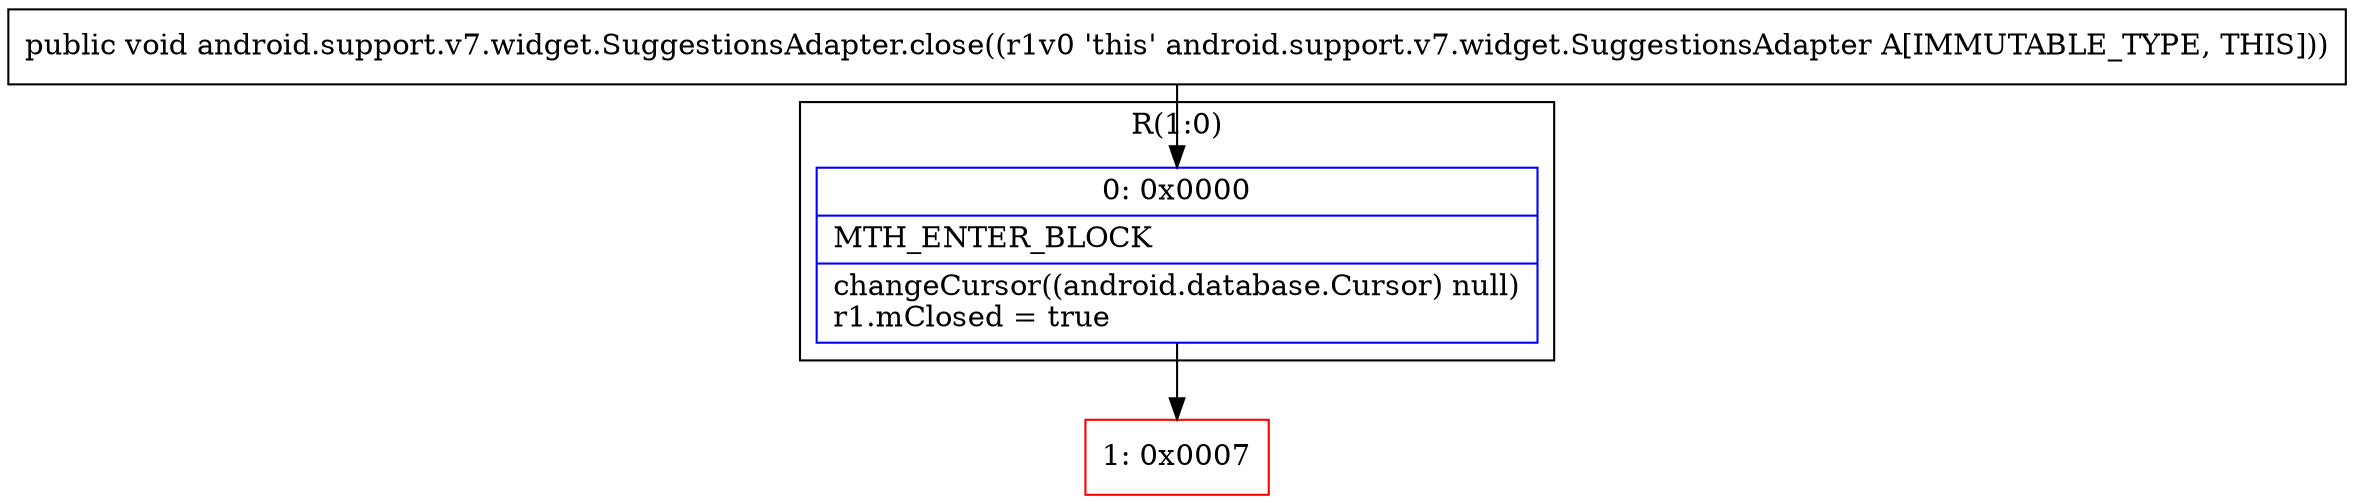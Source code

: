 digraph "CFG forandroid.support.v7.widget.SuggestionsAdapter.close()V" {
subgraph cluster_Region_332617509 {
label = "R(1:0)";
node [shape=record,color=blue];
Node_0 [shape=record,label="{0\:\ 0x0000|MTH_ENTER_BLOCK\l|changeCursor((android.database.Cursor) null)\lr1.mClosed = true\l}"];
}
Node_1 [shape=record,color=red,label="{1\:\ 0x0007}"];
MethodNode[shape=record,label="{public void android.support.v7.widget.SuggestionsAdapter.close((r1v0 'this' android.support.v7.widget.SuggestionsAdapter A[IMMUTABLE_TYPE, THIS])) }"];
MethodNode -> Node_0;
Node_0 -> Node_1;
}

